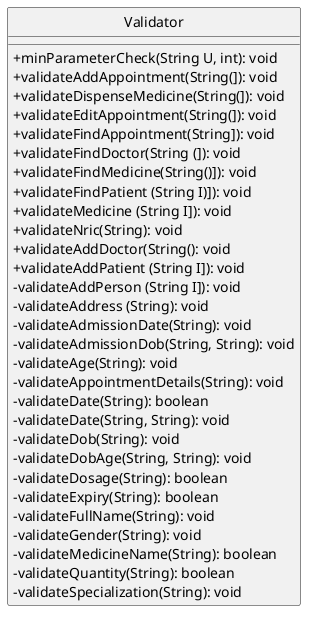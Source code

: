 @startuml
hide circle
skinparam classAttributeIconSize 0
class Validator {
+minParameterCheck(String U, int): void
+validateAddAppointment(String(]): void
+validateDispenseMedicine(String(]): void
+validateEditAppointment(String(]): void
+validateFindAppointment(String]): void
+validateFindDoctor(String (]): void
+validateFindMedicine(String()]): void
+validateFindPatient (String I)]): void
+validateMedicine (String I]): void
+validateNric(String): void
+validateAddDoctor(String(): void
+validateAddPatient (String I]): void
-validateAddPerson (String I]): void
-validateAddress (String): void
-validateAdmissionDate(String): void
-validateAdmissionDob(String, String): void
-validateAge(String): void
-validateAppointmentDetails(String): void
-validateDate(String): boolean
-validateDate(String, String): void
-validateDob(String): void
-validateDobAge(String, String): void
-validateDosage(String): boolean
-validateExpiry(String): boolean
-validateFullName(String): void
-validateGender(String): void
-validateMedicineName(String): boolean
-validateQuantity(String): boolean
-validateSpecialization(String): void
}
@enduml